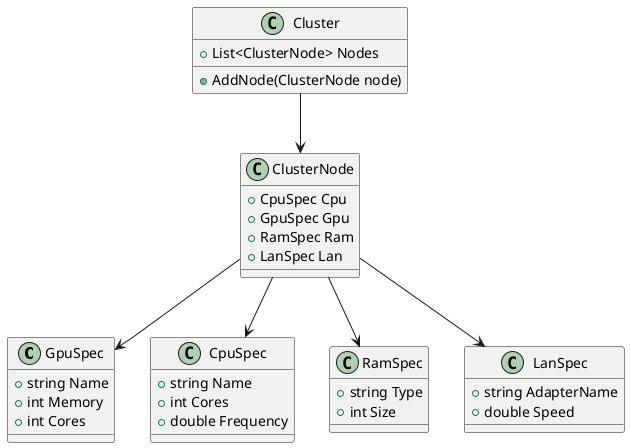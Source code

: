 @startuml diagram

class GpuSpec {
    +string Name
    +int Memory
    +int Cores
}

class CpuSpec {
    +string Name
    +int Cores
    +double Frequency
}

class RamSpec {
    +string Type
    +int Size
}

class LanSpec {
    +string AdapterName
    +double Speed
}

class ClusterNode {
    +CpuSpec Cpu
    +GpuSpec Gpu
    +RamSpec Ram
    +LanSpec Lan
}

class Cluster {
    +List<ClusterNode> Nodes
    +AddNode(ClusterNode node)
}

ClusterNode --> GpuSpec
ClusterNode --> CpuSpec
ClusterNode --> RamSpec
ClusterNode --> LanSpec
Cluster --> ClusterNode
@enduml